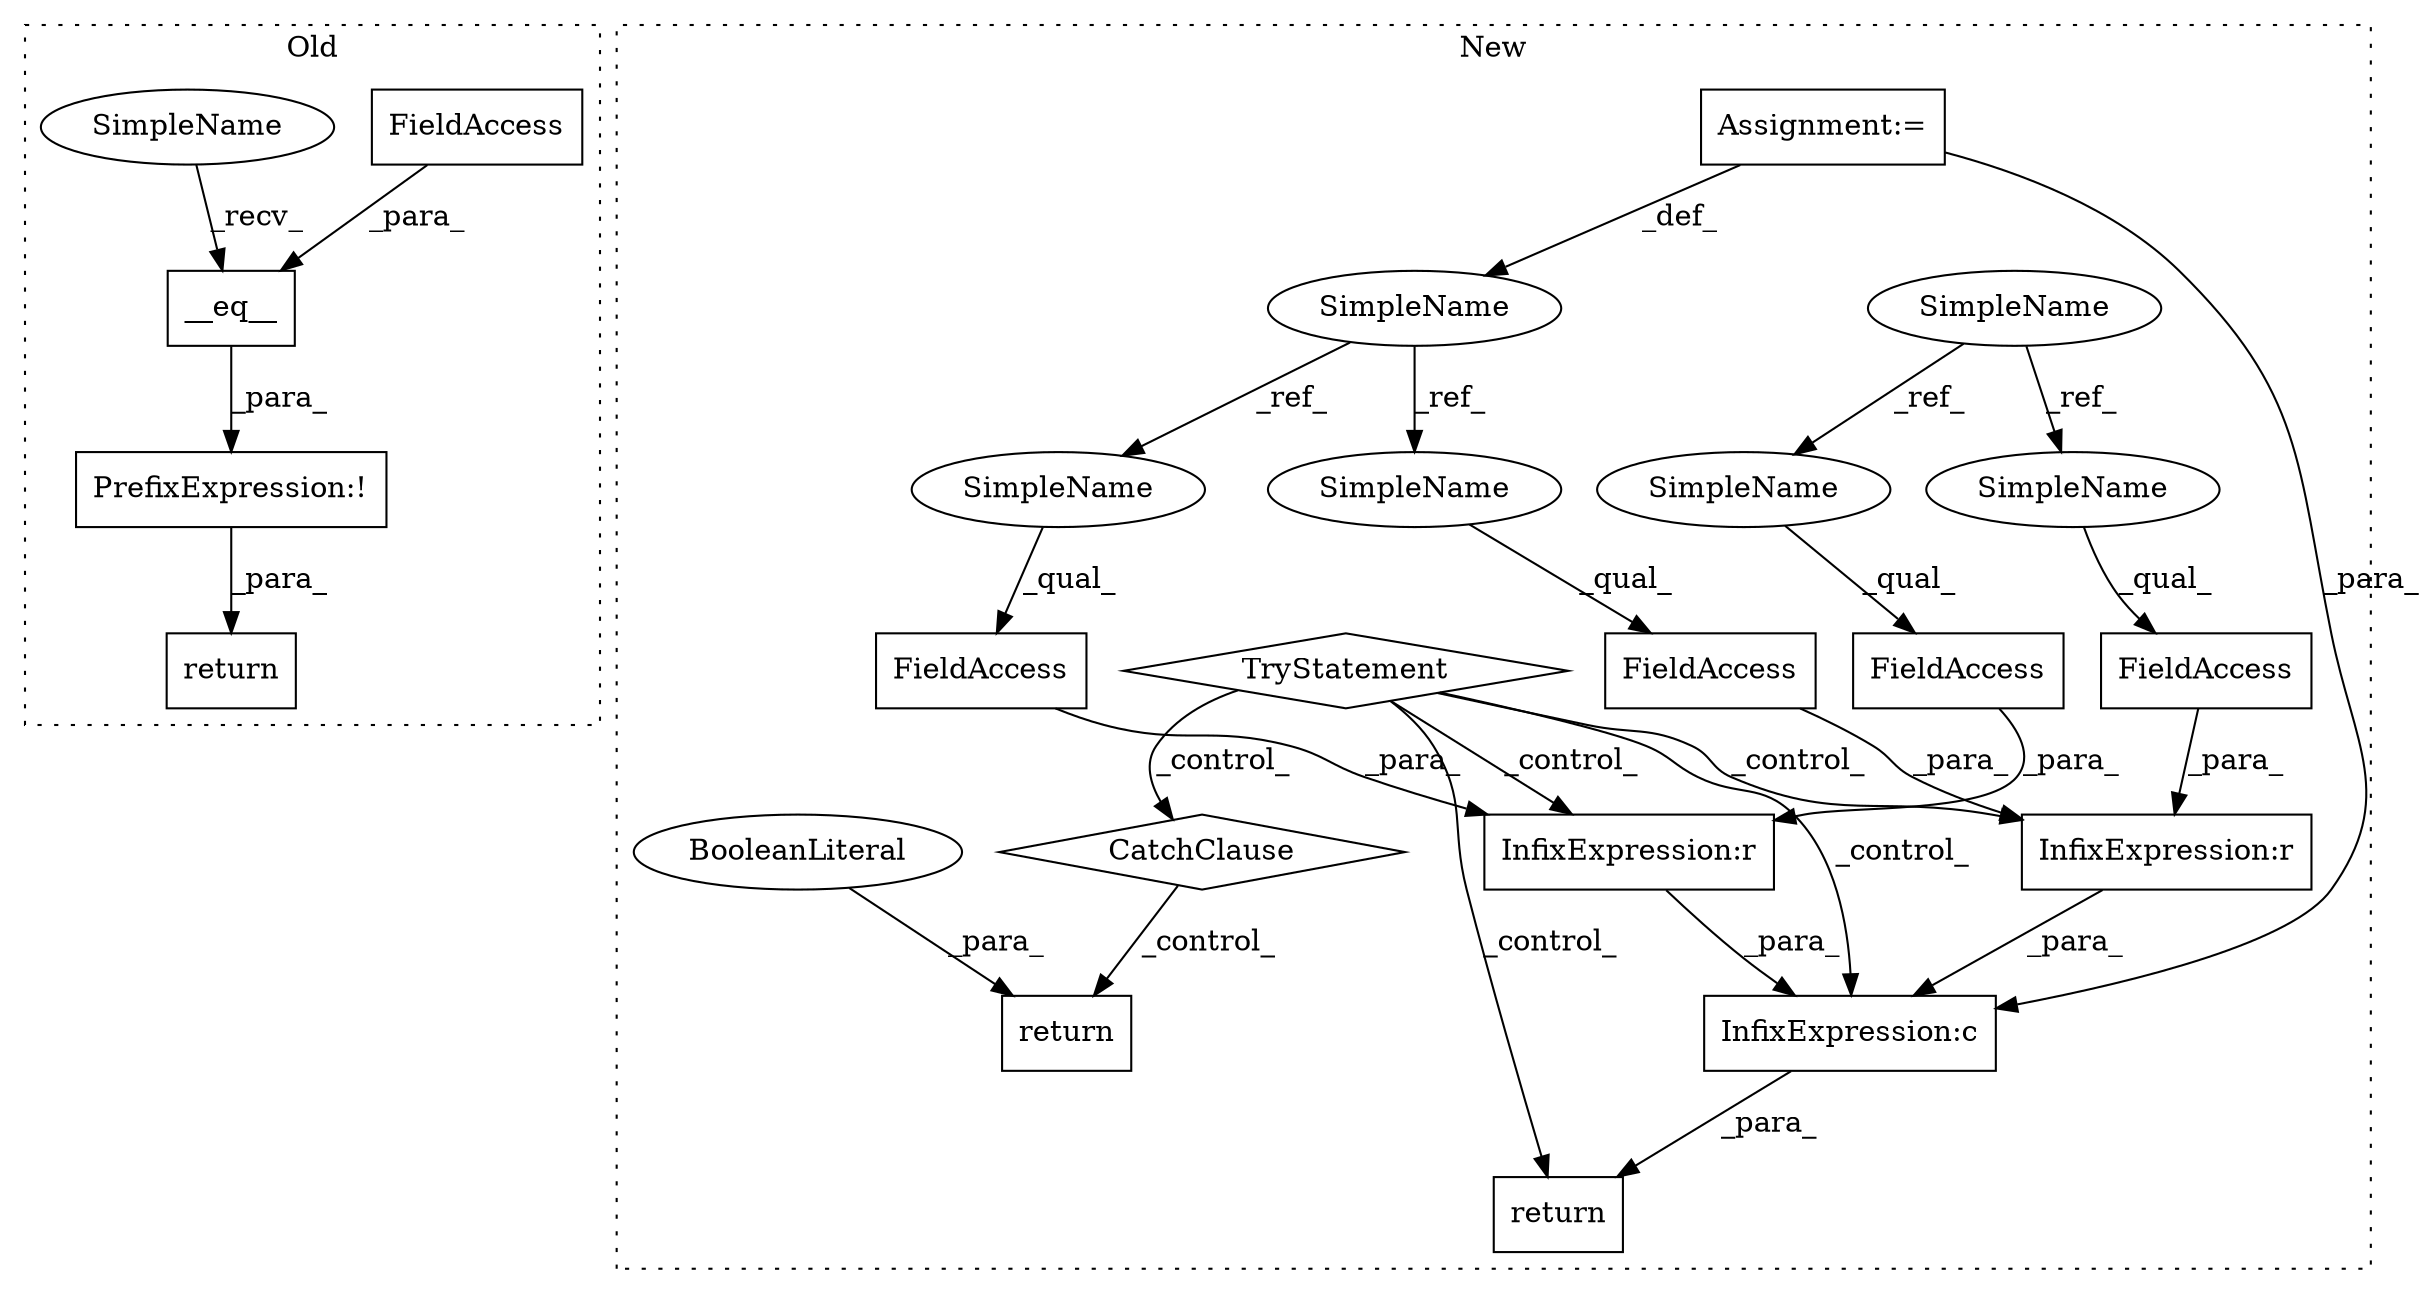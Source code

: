 digraph G {
subgraph cluster0 {
1 [label="__eq__" a="32" s="944,956" l="7,1" shape="box"];
3 [label="PrefixExpression:!" a="38" s="938" l="1" shape="box"];
14 [label="FieldAccess" a="22" s="951" l="5" shape="box"];
17 [label="return" a="41" s="931" l="7" shape="box"];
24 [label="SimpleName" a="42" s="939" l="4" shape="ellipse"];
label = "Old";
style="dotted";
}
subgraph cluster1 {
2 [label="return" a="41" s="1040" l="7" shape="box"];
4 [label="InfixExpression:r" a="27" s="1063" l="4" shape="box"];
5 [label="InfixExpression:r" a="27" s="1097" l="4" shape="box"];
6 [label="InfixExpression:c" a="27" s="1083" l="4" shape="box"];
7 [label="FieldAccess" a="22" s="1067" l="15" shape="box"];
8 [label="SimpleName" a="42" s="1017" l="5" shape="ellipse"];
9 [label="FieldAccess" a="22" s="1101" l="10" shape="box"];
10 [label="FieldAccess" a="22" s="1049" l="14" shape="box"];
11 [label="SimpleName" a="42" s="1002" l="4" shape="ellipse"];
12 [label="FieldAccess" a="22" s="1088" l="9" shape="box"];
13 [label="TryStatement" a="54" s="1028" l="4" shape="diamond"];
15 [label="CatchClause" a="12" s="1122,1159" l="11,2" shape="diamond"];
16 [label="Assignment:=" a="7" s="1017" l="5" shape="box"];
18 [label="return" a="41" s="1169" l="7" shape="box"];
19 [label="BooleanLiteral" a="9" s="1176" l="4" shape="ellipse"];
20 [label="SimpleName" a="42" s="1067" l="5" shape="ellipse"];
21 [label="SimpleName" a="42" s="1101" l="5" shape="ellipse"];
22 [label="SimpleName" a="42" s="1088" l="4" shape="ellipse"];
23 [label="SimpleName" a="42" s="1049" l="4" shape="ellipse"];
label = "New";
style="dotted";
}
1 -> 3 [label="_para_"];
3 -> 17 [label="_para_"];
4 -> 6 [label="_para_"];
5 -> 6 [label="_para_"];
6 -> 2 [label="_para_"];
7 -> 4 [label="_para_"];
8 -> 20 [label="_ref_"];
8 -> 21 [label="_ref_"];
9 -> 5 [label="_para_"];
10 -> 4 [label="_para_"];
11 -> 23 [label="_ref_"];
11 -> 22 [label="_ref_"];
12 -> 5 [label="_para_"];
13 -> 2 [label="_control_"];
13 -> 5 [label="_control_"];
13 -> 4 [label="_control_"];
13 -> 15 [label="_control_"];
13 -> 6 [label="_control_"];
14 -> 1 [label="_para_"];
15 -> 18 [label="_control_"];
16 -> 6 [label="_para_"];
16 -> 8 [label="_def_"];
19 -> 18 [label="_para_"];
20 -> 7 [label="_qual_"];
21 -> 9 [label="_qual_"];
22 -> 12 [label="_qual_"];
23 -> 10 [label="_qual_"];
24 -> 1 [label="_recv_"];
}